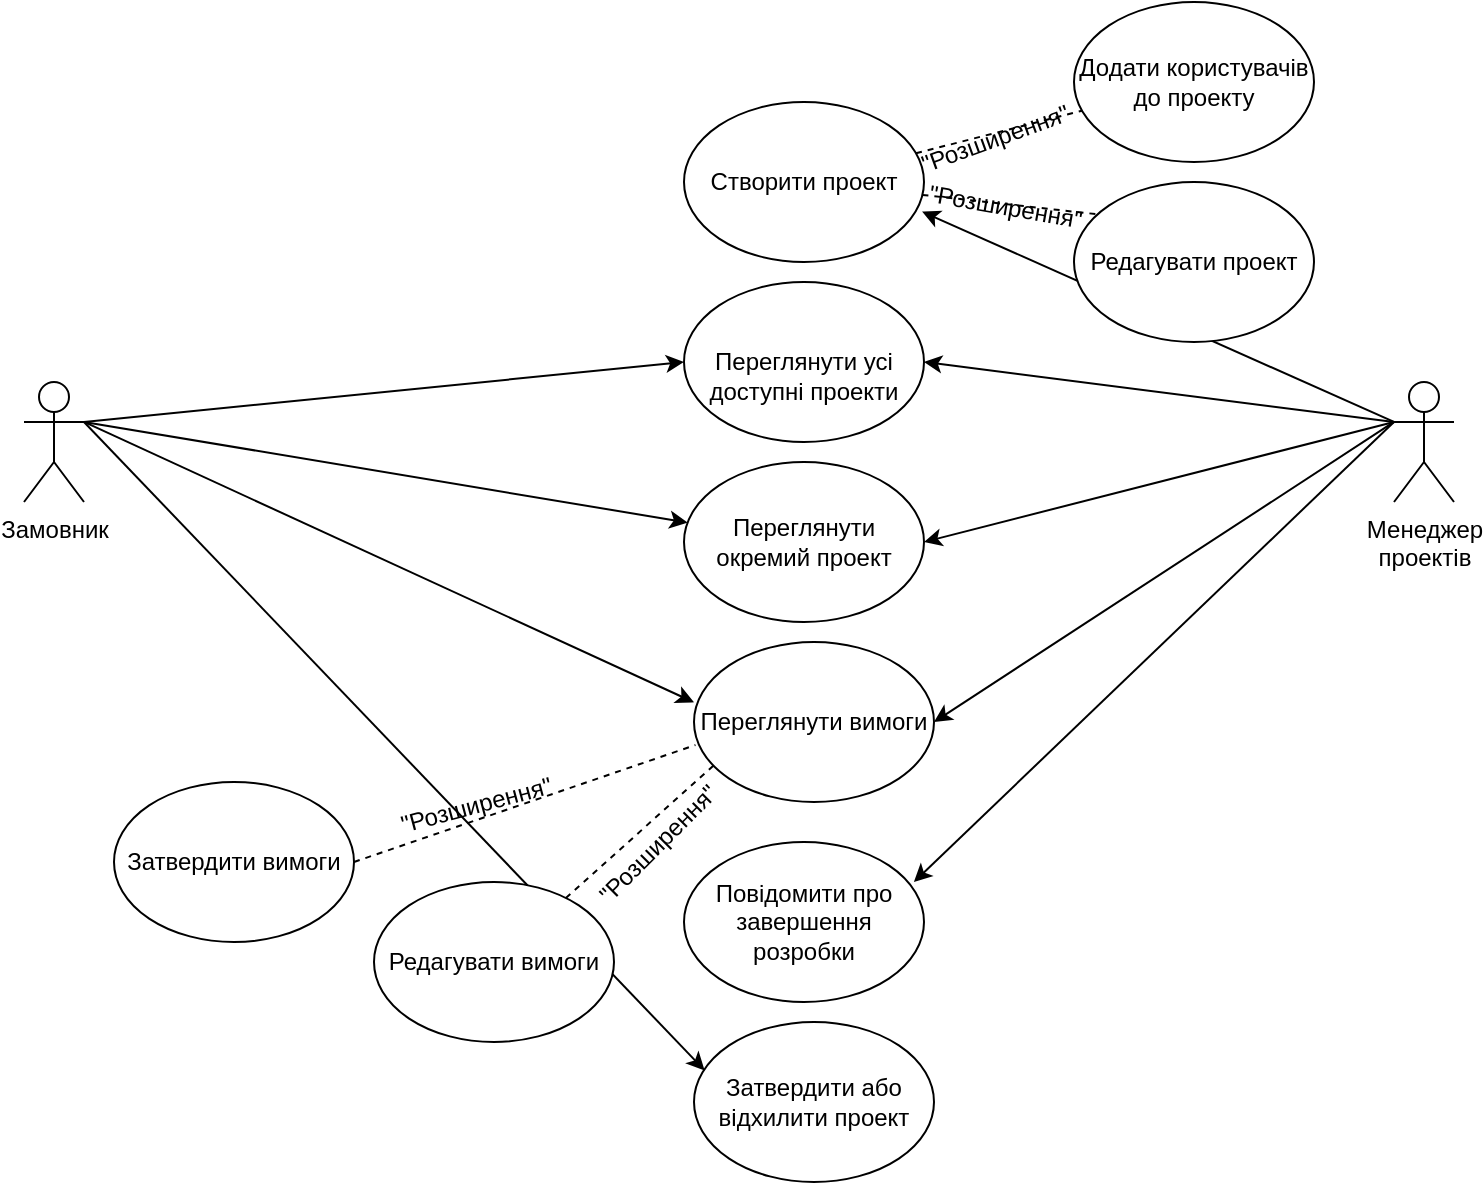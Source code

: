 <mxfile version="10.7.3" type="github"><diagram id="r7SXeqwKeYWmbXnnoFyN" name="Page-1"><mxGraphModel dx="842" dy="1558" grid="1" gridSize="10" guides="1" tooltips="1" connect="1" arrows="1" fold="1" page="1" pageScale="1" pageWidth="850" pageHeight="1100" math="0" shadow="0"><root><mxCell id="0"/><mxCell id="1" parent="0"/><mxCell id="EcE0uo8Z-MLB31q1VZ43-35" style="edgeStyle=none;rounded=0;orthogonalLoop=1;jettySize=auto;html=1;exitX=1;exitY=0.333;exitDx=0;exitDy=0;exitPerimeter=0;entryX=0;entryY=0.5;entryDx=0;entryDy=0;" edge="1" parent="1" source="EcE0uo8Z-MLB31q1VZ43-1" target="EcE0uo8Z-MLB31q1VZ43-8"><mxGeometry relative="1" as="geometry"/></mxCell><mxCell id="EcE0uo8Z-MLB31q1VZ43-36" style="edgeStyle=none;rounded=0;orthogonalLoop=1;jettySize=auto;html=1;exitX=1;exitY=0.333;exitDx=0;exitDy=0;exitPerimeter=0;" edge="1" parent="1" source="EcE0uo8Z-MLB31q1VZ43-1" target="EcE0uo8Z-MLB31q1VZ43-10"><mxGeometry relative="1" as="geometry"/></mxCell><mxCell id="EcE0uo8Z-MLB31q1VZ43-37" style="edgeStyle=none;rounded=0;orthogonalLoop=1;jettySize=auto;html=1;exitX=1;exitY=0.333;exitDx=0;exitDy=0;exitPerimeter=0;entryX=0;entryY=0.377;entryDx=0;entryDy=0;entryPerimeter=0;" edge="1" parent="1" source="EcE0uo8Z-MLB31q1VZ43-1" target="EcE0uo8Z-MLB31q1VZ43-11"><mxGeometry relative="1" as="geometry"/></mxCell><mxCell id="EcE0uo8Z-MLB31q1VZ43-39" style="edgeStyle=none;rounded=0;orthogonalLoop=1;jettySize=auto;html=1;exitX=1;exitY=0.333;exitDx=0;exitDy=0;exitPerimeter=0;entryX=0.044;entryY=0.302;entryDx=0;entryDy=0;entryPerimeter=0;" edge="1" parent="1" source="EcE0uo8Z-MLB31q1VZ43-1" target="EcE0uo8Z-MLB31q1VZ43-17"><mxGeometry relative="1" as="geometry"/></mxCell><mxCell id="EcE0uo8Z-MLB31q1VZ43-1" value="Замовник" style="shape=umlActor;verticalLabelPosition=bottom;labelBackgroundColor=#ffffff;verticalAlign=top;html=1;outlineConnect=0;" vertex="1" parent="1"><mxGeometry x="35" y="160" width="30" height="60" as="geometry"/></mxCell><mxCell id="EcE0uo8Z-MLB31q1VZ43-40" style="edgeStyle=none;rounded=0;orthogonalLoop=1;jettySize=auto;html=1;exitX=0;exitY=0.333;exitDx=0;exitDy=0;exitPerimeter=0;entryX=0.992;entryY=0.685;entryDx=0;entryDy=0;entryPerimeter=0;" edge="1" parent="1" source="EcE0uo8Z-MLB31q1VZ43-2" target="EcE0uo8Z-MLB31q1VZ43-7"><mxGeometry relative="1" as="geometry"/></mxCell><mxCell id="EcE0uo8Z-MLB31q1VZ43-41" style="edgeStyle=none;rounded=0;orthogonalLoop=1;jettySize=auto;html=1;exitX=0;exitY=0.333;exitDx=0;exitDy=0;exitPerimeter=0;entryX=1;entryY=0.5;entryDx=0;entryDy=0;" edge="1" parent="1" source="EcE0uo8Z-MLB31q1VZ43-2" target="EcE0uo8Z-MLB31q1VZ43-8"><mxGeometry relative="1" as="geometry"/></mxCell><mxCell id="EcE0uo8Z-MLB31q1VZ43-42" style="edgeStyle=none;rounded=0;orthogonalLoop=1;jettySize=auto;html=1;exitX=0;exitY=0.333;exitDx=0;exitDy=0;exitPerimeter=0;entryX=1;entryY=0.5;entryDx=0;entryDy=0;" edge="1" parent="1" source="EcE0uo8Z-MLB31q1VZ43-2" target="EcE0uo8Z-MLB31q1VZ43-10"><mxGeometry relative="1" as="geometry"/></mxCell><mxCell id="EcE0uo8Z-MLB31q1VZ43-43" style="edgeStyle=none;rounded=0;orthogonalLoop=1;jettySize=auto;html=1;exitX=0;exitY=0.333;exitDx=0;exitDy=0;exitPerimeter=0;entryX=1;entryY=0.5;entryDx=0;entryDy=0;" edge="1" parent="1" source="EcE0uo8Z-MLB31q1VZ43-2" target="EcE0uo8Z-MLB31q1VZ43-11"><mxGeometry relative="1" as="geometry"/></mxCell><mxCell id="EcE0uo8Z-MLB31q1VZ43-44" style="edgeStyle=none;rounded=0;orthogonalLoop=1;jettySize=auto;html=1;exitX=0;exitY=0.333;exitDx=0;exitDy=0;exitPerimeter=0;entryX=0.958;entryY=0.25;entryDx=0;entryDy=0;entryPerimeter=0;" edge="1" parent="1" source="EcE0uo8Z-MLB31q1VZ43-2" target="EcE0uo8Z-MLB31q1VZ43-16"><mxGeometry relative="1" as="geometry"/></mxCell><mxCell id="EcE0uo8Z-MLB31q1VZ43-2" value="Менеджер&lt;br&gt;проектів&lt;br&gt;" style="shape=umlActor;verticalLabelPosition=bottom;labelBackgroundColor=#ffffff;verticalAlign=top;html=1;outlineConnect=0;" vertex="1" parent="1"><mxGeometry x="720" y="160" width="30" height="60" as="geometry"/></mxCell><mxCell id="EcE0uo8Z-MLB31q1VZ43-7" value="Створити проект" style="ellipse;whiteSpace=wrap;html=1;" vertex="1" parent="1"><mxGeometry x="365" y="20" width="120" height="80" as="geometry"/></mxCell><mxCell id="EcE0uo8Z-MLB31q1VZ43-8" value="&lt;br&gt;Переглянути усі доступні проекти&lt;br&gt;" style="ellipse;whiteSpace=wrap;html=1;" vertex="1" parent="1"><mxGeometry x="365" y="110" width="120" height="80" as="geometry"/></mxCell><mxCell id="EcE0uo8Z-MLB31q1VZ43-10" value="Переглянути окремий проект&lt;br&gt;" style="ellipse;whiteSpace=wrap;html=1;" vertex="1" parent="1"><mxGeometry x="365" y="200" width="120" height="80" as="geometry"/></mxCell><mxCell id="EcE0uo8Z-MLB31q1VZ43-11" value="Переглянути вимоги" style="ellipse;whiteSpace=wrap;html=1;" vertex="1" parent="1"><mxGeometry x="370" y="290" width="120" height="80" as="geometry"/></mxCell><mxCell id="EcE0uo8Z-MLB31q1VZ43-12" value="Редагувати проект&lt;br&gt;" style="ellipse;whiteSpace=wrap;html=1;" vertex="1" parent="1"><mxGeometry x="560" y="60" width="120" height="80" as="geometry"/></mxCell><mxCell id="EcE0uo8Z-MLB31q1VZ43-13" value="Додати користувачів до проекту&lt;br&gt;" style="ellipse;whiteSpace=wrap;html=1;" vertex="1" parent="1"><mxGeometry x="560" y="-30" width="120" height="80" as="geometry"/></mxCell><mxCell id="EcE0uo8Z-MLB31q1VZ43-14" value="Редагувати вимоги&lt;br&gt;" style="ellipse;whiteSpace=wrap;html=1;" vertex="1" parent="1"><mxGeometry x="210" y="410" width="120" height="80" as="geometry"/></mxCell><mxCell id="EcE0uo8Z-MLB31q1VZ43-15" value="Затвердити вимоги&lt;br&gt;" style="ellipse;whiteSpace=wrap;html=1;" vertex="1" parent="1"><mxGeometry x="80" y="360" width="120" height="80" as="geometry"/></mxCell><mxCell id="EcE0uo8Z-MLB31q1VZ43-16" value="Повідомити про завершення розробки" style="ellipse;whiteSpace=wrap;html=1;" vertex="1" parent="1"><mxGeometry x="365" y="390" width="120" height="80" as="geometry"/></mxCell><mxCell id="EcE0uo8Z-MLB31q1VZ43-17" value="Затвердити або відхилити проект" style="ellipse;whiteSpace=wrap;html=1;" vertex="1" parent="1"><mxGeometry x="370" y="480" width="120" height="80" as="geometry"/></mxCell><mxCell id="EcE0uo8Z-MLB31q1VZ43-49" value="" style="endArrow=none;dashed=1;html=1;entryX=0.1;entryY=0.202;entryDx=0;entryDy=0;entryPerimeter=0;" edge="1" parent="1" source="EcE0uo8Z-MLB31q1VZ43-7" target="EcE0uo8Z-MLB31q1VZ43-12"><mxGeometry width="50" height="50" relative="1" as="geometry"><mxPoint x="510.0" y="85" as="sourcePoint"/><mxPoint x="560.0" y="35" as="targetPoint"/></mxGeometry></mxCell><mxCell id="EcE0uo8Z-MLB31q1VZ43-50" value="" style="endArrow=none;dashed=1;html=1;" edge="1" parent="1" source="EcE0uo8Z-MLB31q1VZ43-7" target="EcE0uo8Z-MLB31q1VZ43-13"><mxGeometry width="50" height="50" relative="1" as="geometry"><mxPoint x="494.228" y="76.394" as="sourcePoint"/><mxPoint x="582.167" y="86.167" as="targetPoint"/></mxGeometry></mxCell><mxCell id="EcE0uo8Z-MLB31q1VZ43-51" value="" style="endArrow=none;dashed=1;html=1;entryX=0.006;entryY=0.644;entryDx=0;entryDy=0;entryPerimeter=0;exitX=1;exitY=0.5;exitDx=0;exitDy=0;" edge="1" parent="1" source="EcE0uo8Z-MLB31q1VZ43-15" target="EcE0uo8Z-MLB31q1VZ43-11"><mxGeometry width="50" height="50" relative="1" as="geometry"><mxPoint x="20" y="630" as="sourcePoint"/><mxPoint x="70" y="580" as="targetPoint"/></mxGeometry></mxCell><mxCell id="EcE0uo8Z-MLB31q1VZ43-52" value="" style="endArrow=none;dashed=1;html=1;entryX=0.006;entryY=0.644;entryDx=0;entryDy=0;entryPerimeter=0;" edge="1" parent="1" source="EcE0uo8Z-MLB31q1VZ43-14"><mxGeometry width="50" height="50" relative="1" as="geometry"><mxPoint x="339.667" y="370.333" as="sourcePoint"/><mxPoint x="380.5" y="351.167" as="targetPoint"/></mxGeometry></mxCell><mxCell id="EcE0uo8Z-MLB31q1VZ43-53" value="&quot;Розширення&quot;" style="text;html=1;resizable=0;points=[];autosize=1;align=left;verticalAlign=top;spacingTop=-4;rotation=-20;" vertex="1" parent="1"><mxGeometry x="480" y="27" width="90" height="20" as="geometry"/></mxCell><mxCell id="EcE0uo8Z-MLB31q1VZ43-54" value="&quot;Розширення&quot;" style="text;html=1;rotation=10;" vertex="1" parent="1"><mxGeometry x="485" y="60" width="100" height="30" as="geometry"/></mxCell><mxCell id="EcE0uo8Z-MLB31q1VZ43-56" value="&quot;Розширення&quot;" style="text;html=1;rotation=-45;" vertex="1" parent="1"><mxGeometry x="310" y="370" width="100" height="30" as="geometry"/></mxCell><mxCell id="EcE0uo8Z-MLB31q1VZ43-57" value="&quot;Розширення&quot;" style="text;html=1;rotation=-15;" vertex="1" parent="1"><mxGeometry x="220" y="355" width="100" height="30" as="geometry"/></mxCell></root></mxGraphModel></diagram></mxfile>